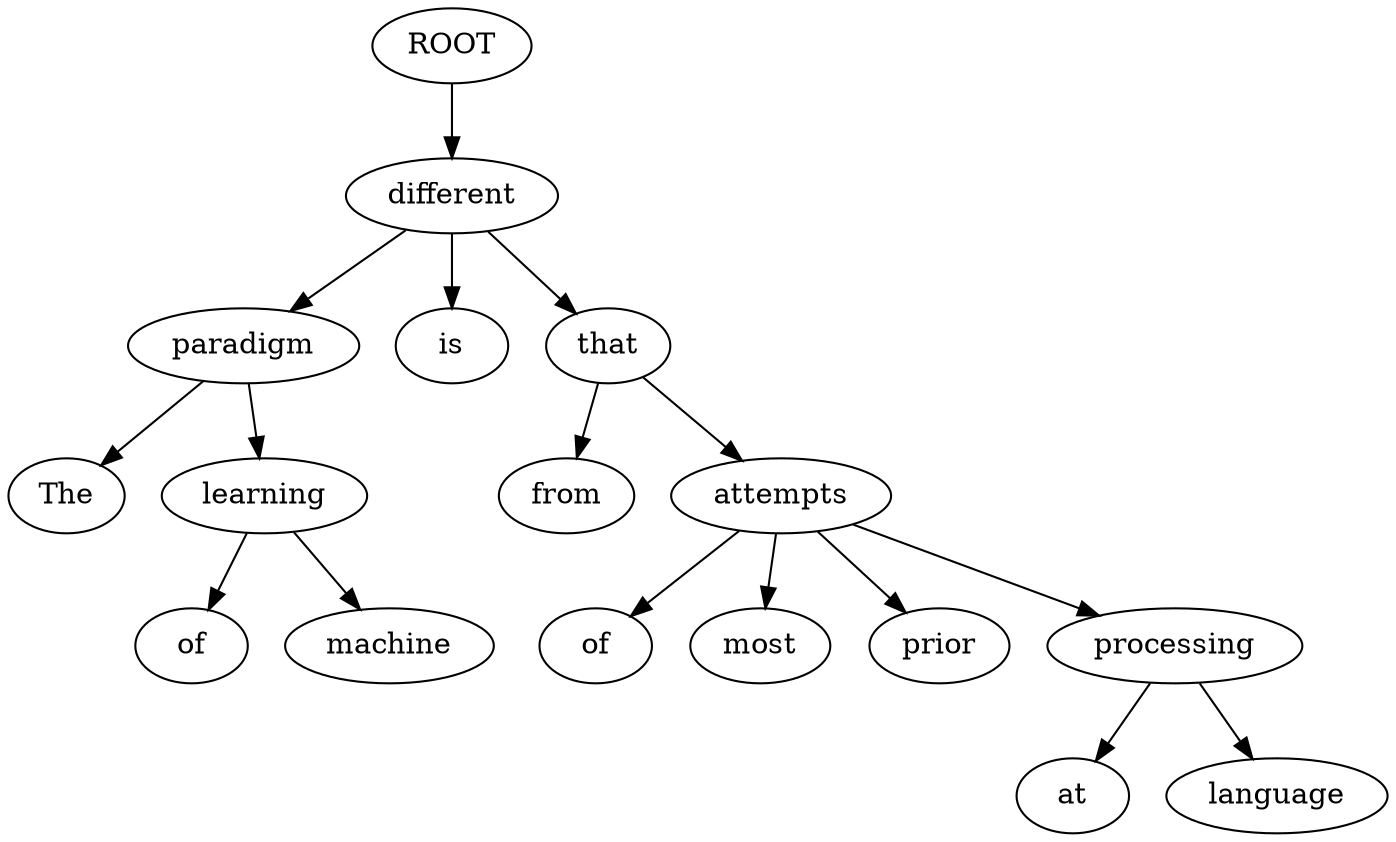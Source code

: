 digraph graph32 {
	node0 [label="ROOT"];
	node1 [label="The"];
	node2 [label="paradigm"];
	node3 [label="of"];
	node4 [label="machine"];
	node5 [label="learning"];
	node6 [label="is"];
	node7 [label="different"];
	node8 [label="from"];
	node9 [label="that"];
	node10 [label="of"];
	node11 [label="most"];
	node12 [label="prior"];
	node13 [label="attempts"];
	node14 [label="at"];
	node15 [label="language"];
	node16 [label="processing"];
	node0 -> node7;
	node2 -> node1;
	node7 -> node2;
	node5 -> node3;
	node5 -> node4;
	node2 -> node5;
	node7 -> node6;
	node9 -> node8;
	node7 -> node9;
	node13 -> node10;
	node13 -> node11;
	node13 -> node12;
	node9 -> node13;
	node16 -> node14;
	node16 -> node15;
	node13 -> node16;
}
